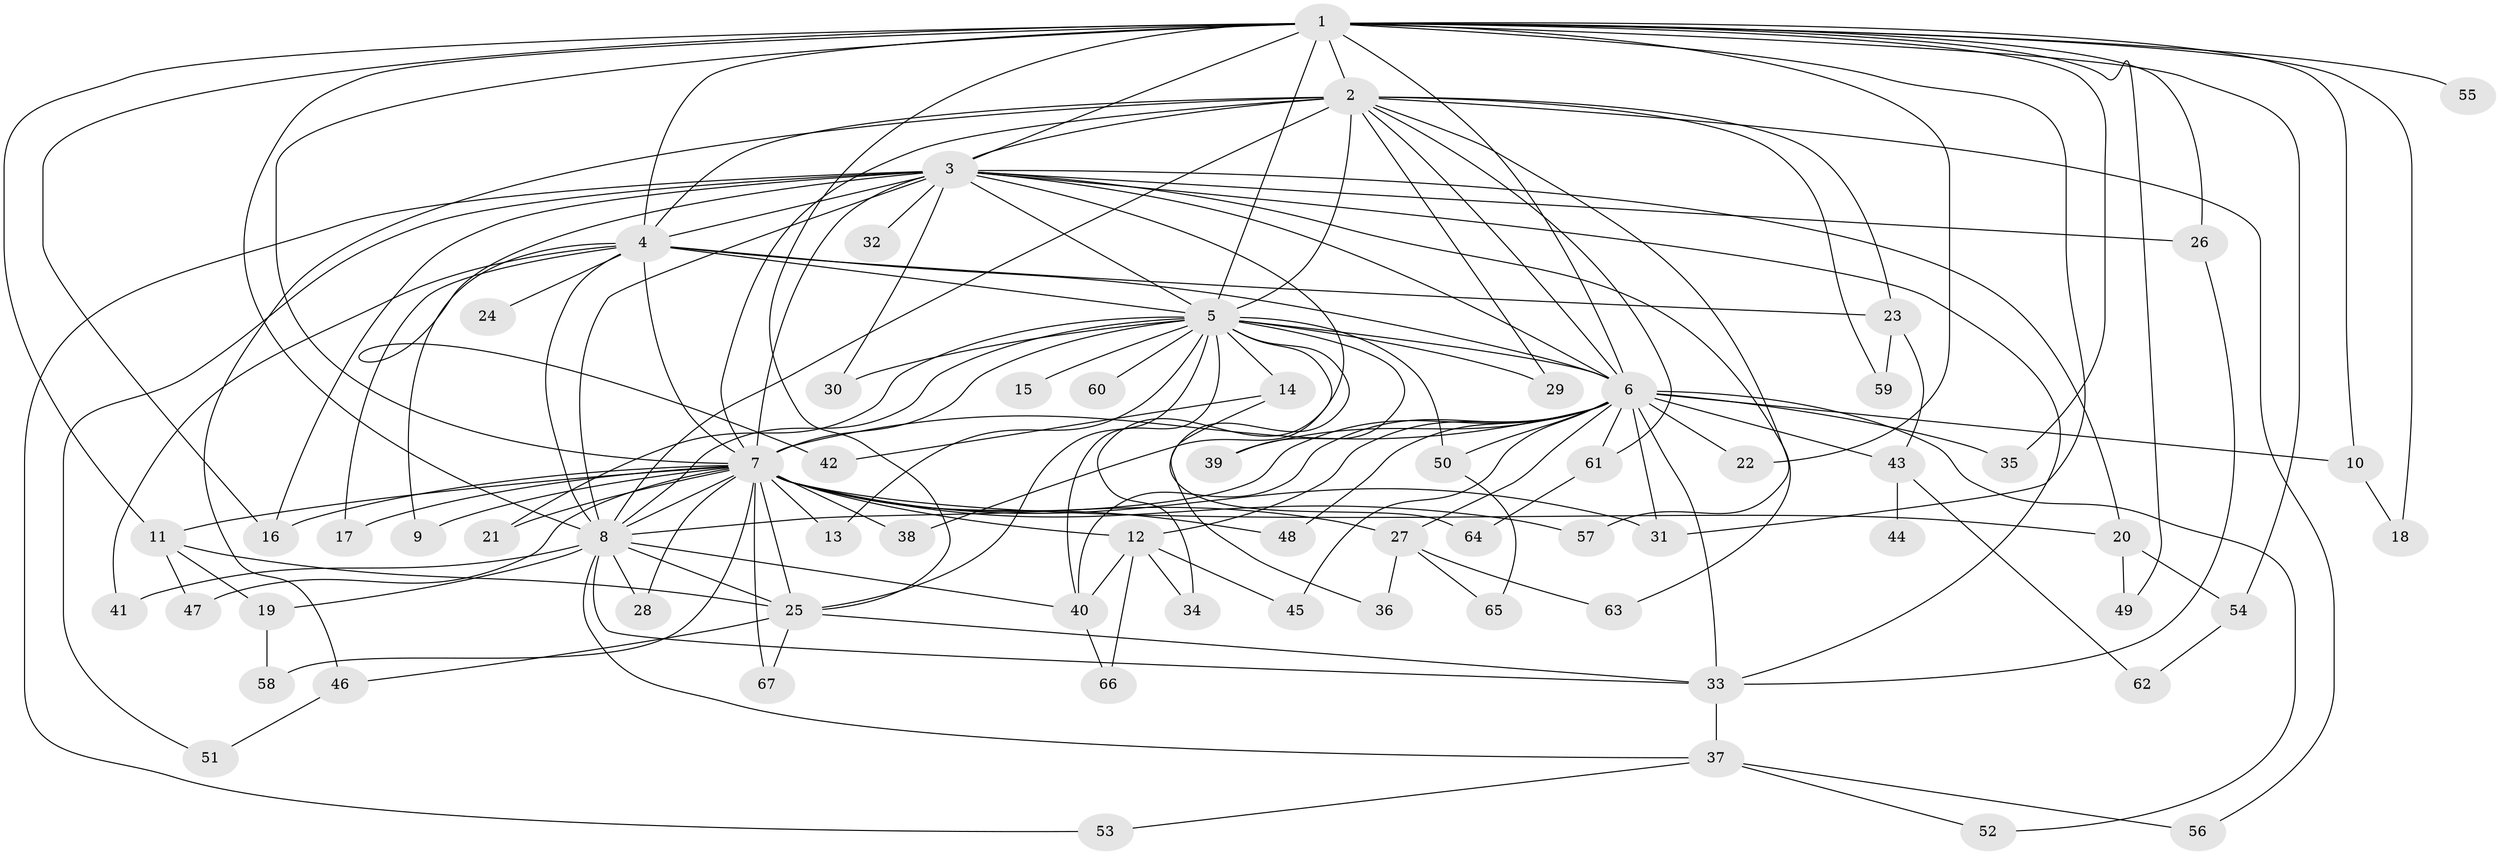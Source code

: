 // original degree distribution, {21: 0.010752688172043012, 17: 0.021505376344086023, 24: 0.010752688172043012, 13: 0.021505376344086023, 27: 0.021505376344086023, 29: 0.010752688172043012, 18: 0.010752688172043012, 2: 0.5913978494623656, 3: 0.17204301075268819, 5: 0.053763440860215055, 6: 0.010752688172043012, 4: 0.053763440860215055, 7: 0.010752688172043012}
// Generated by graph-tools (version 1.1) at 2025/49/03/04/25 22:49:47]
// undirected, 67 vertices, 149 edges
graph export_dot {
  node [color=gray90,style=filled];
  1;
  2;
  3;
  4;
  5;
  6;
  7;
  8;
  9;
  10;
  11;
  12;
  13;
  14;
  15;
  16;
  17;
  18;
  19;
  20;
  21;
  22;
  23;
  24;
  25;
  26;
  27;
  28;
  29;
  30;
  31;
  32;
  33;
  34;
  35;
  36;
  37;
  38;
  39;
  40;
  41;
  42;
  43;
  44;
  45;
  46;
  47;
  48;
  49;
  50;
  51;
  52;
  53;
  54;
  55;
  56;
  57;
  58;
  59;
  60;
  61;
  62;
  63;
  64;
  65;
  66;
  67;
  1 -- 2 [weight=2.0];
  1 -- 3 [weight=2.0];
  1 -- 4 [weight=4.0];
  1 -- 5 [weight=2.0];
  1 -- 6 [weight=2.0];
  1 -- 7 [weight=2.0];
  1 -- 8 [weight=2.0];
  1 -- 10 [weight=1.0];
  1 -- 11 [weight=1.0];
  1 -- 16 [weight=1.0];
  1 -- 18 [weight=1.0];
  1 -- 22 [weight=1.0];
  1 -- 25 [weight=1.0];
  1 -- 26 [weight=2.0];
  1 -- 31 [weight=1.0];
  1 -- 35 [weight=1.0];
  1 -- 49 [weight=1.0];
  1 -- 54 [weight=1.0];
  1 -- 55 [weight=2.0];
  2 -- 3 [weight=1.0];
  2 -- 4 [weight=2.0];
  2 -- 5 [weight=1.0];
  2 -- 6 [weight=1.0];
  2 -- 7 [weight=2.0];
  2 -- 8 [weight=1.0];
  2 -- 23 [weight=1.0];
  2 -- 29 [weight=1.0];
  2 -- 46 [weight=1.0];
  2 -- 56 [weight=1.0];
  2 -- 57 [weight=1.0];
  2 -- 59 [weight=1.0];
  2 -- 61 [weight=1.0];
  3 -- 4 [weight=3.0];
  3 -- 5 [weight=1.0];
  3 -- 6 [weight=1.0];
  3 -- 7 [weight=1.0];
  3 -- 8 [weight=1.0];
  3 -- 16 [weight=1.0];
  3 -- 20 [weight=1.0];
  3 -- 26 [weight=3.0];
  3 -- 30 [weight=1.0];
  3 -- 32 [weight=1.0];
  3 -- 33 [weight=1.0];
  3 -- 38 [weight=1.0];
  3 -- 42 [weight=1.0];
  3 -- 51 [weight=1.0];
  3 -- 53 [weight=1.0];
  3 -- 63 [weight=1.0];
  4 -- 5 [weight=3.0];
  4 -- 6 [weight=2.0];
  4 -- 7 [weight=3.0];
  4 -- 8 [weight=3.0];
  4 -- 9 [weight=1.0];
  4 -- 17 [weight=1.0];
  4 -- 23 [weight=1.0];
  4 -- 24 [weight=2.0];
  4 -- 41 [weight=1.0];
  5 -- 6 [weight=2.0];
  5 -- 7 [weight=1.0];
  5 -- 8 [weight=1.0];
  5 -- 13 [weight=1.0];
  5 -- 14 [weight=1.0];
  5 -- 15 [weight=1.0];
  5 -- 21 [weight=1.0];
  5 -- 25 [weight=1.0];
  5 -- 29 [weight=1.0];
  5 -- 30 [weight=1.0];
  5 -- 34 [weight=1.0];
  5 -- 36 [weight=1.0];
  5 -- 39 [weight=1.0];
  5 -- 40 [weight=1.0];
  5 -- 50 [weight=1.0];
  5 -- 60 [weight=1.0];
  6 -- 7 [weight=1.0];
  6 -- 8 [weight=3.0];
  6 -- 10 [weight=1.0];
  6 -- 12 [weight=1.0];
  6 -- 22 [weight=1.0];
  6 -- 27 [weight=1.0];
  6 -- 31 [weight=1.0];
  6 -- 33 [weight=1.0];
  6 -- 35 [weight=1.0];
  6 -- 39 [weight=1.0];
  6 -- 40 [weight=1.0];
  6 -- 43 [weight=1.0];
  6 -- 45 [weight=1.0];
  6 -- 48 [weight=2.0];
  6 -- 50 [weight=1.0];
  6 -- 52 [weight=1.0];
  6 -- 61 [weight=1.0];
  7 -- 8 [weight=1.0];
  7 -- 9 [weight=1.0];
  7 -- 11 [weight=1.0];
  7 -- 12 [weight=1.0];
  7 -- 13 [weight=1.0];
  7 -- 16 [weight=1.0];
  7 -- 17 [weight=1.0];
  7 -- 20 [weight=1.0];
  7 -- 21 [weight=1.0];
  7 -- 25 [weight=1.0];
  7 -- 27 [weight=1.0];
  7 -- 28 [weight=1.0];
  7 -- 31 [weight=1.0];
  7 -- 38 [weight=1.0];
  7 -- 47 [weight=1.0];
  7 -- 48 [weight=1.0];
  7 -- 57 [weight=1.0];
  7 -- 58 [weight=1.0];
  7 -- 67 [weight=1.0];
  8 -- 19 [weight=1.0];
  8 -- 25 [weight=1.0];
  8 -- 28 [weight=1.0];
  8 -- 33 [weight=1.0];
  8 -- 37 [weight=1.0];
  8 -- 40 [weight=1.0];
  8 -- 41 [weight=1.0];
  10 -- 18 [weight=1.0];
  11 -- 19 [weight=1.0];
  11 -- 25 [weight=1.0];
  11 -- 47 [weight=1.0];
  12 -- 34 [weight=1.0];
  12 -- 40 [weight=1.0];
  12 -- 45 [weight=1.0];
  12 -- 66 [weight=1.0];
  14 -- 42 [weight=1.0];
  14 -- 64 [weight=1.0];
  19 -- 58 [weight=1.0];
  20 -- 49 [weight=1.0];
  20 -- 54 [weight=1.0];
  23 -- 43 [weight=1.0];
  23 -- 59 [weight=1.0];
  25 -- 33 [weight=1.0];
  25 -- 46 [weight=1.0];
  25 -- 67 [weight=1.0];
  26 -- 33 [weight=1.0];
  27 -- 36 [weight=1.0];
  27 -- 63 [weight=1.0];
  27 -- 65 [weight=1.0];
  33 -- 37 [weight=1.0];
  37 -- 52 [weight=1.0];
  37 -- 53 [weight=1.0];
  37 -- 56 [weight=1.0];
  40 -- 66 [weight=1.0];
  43 -- 44 [weight=1.0];
  43 -- 62 [weight=1.0];
  46 -- 51 [weight=1.0];
  50 -- 65 [weight=1.0];
  54 -- 62 [weight=1.0];
  61 -- 64 [weight=1.0];
}
